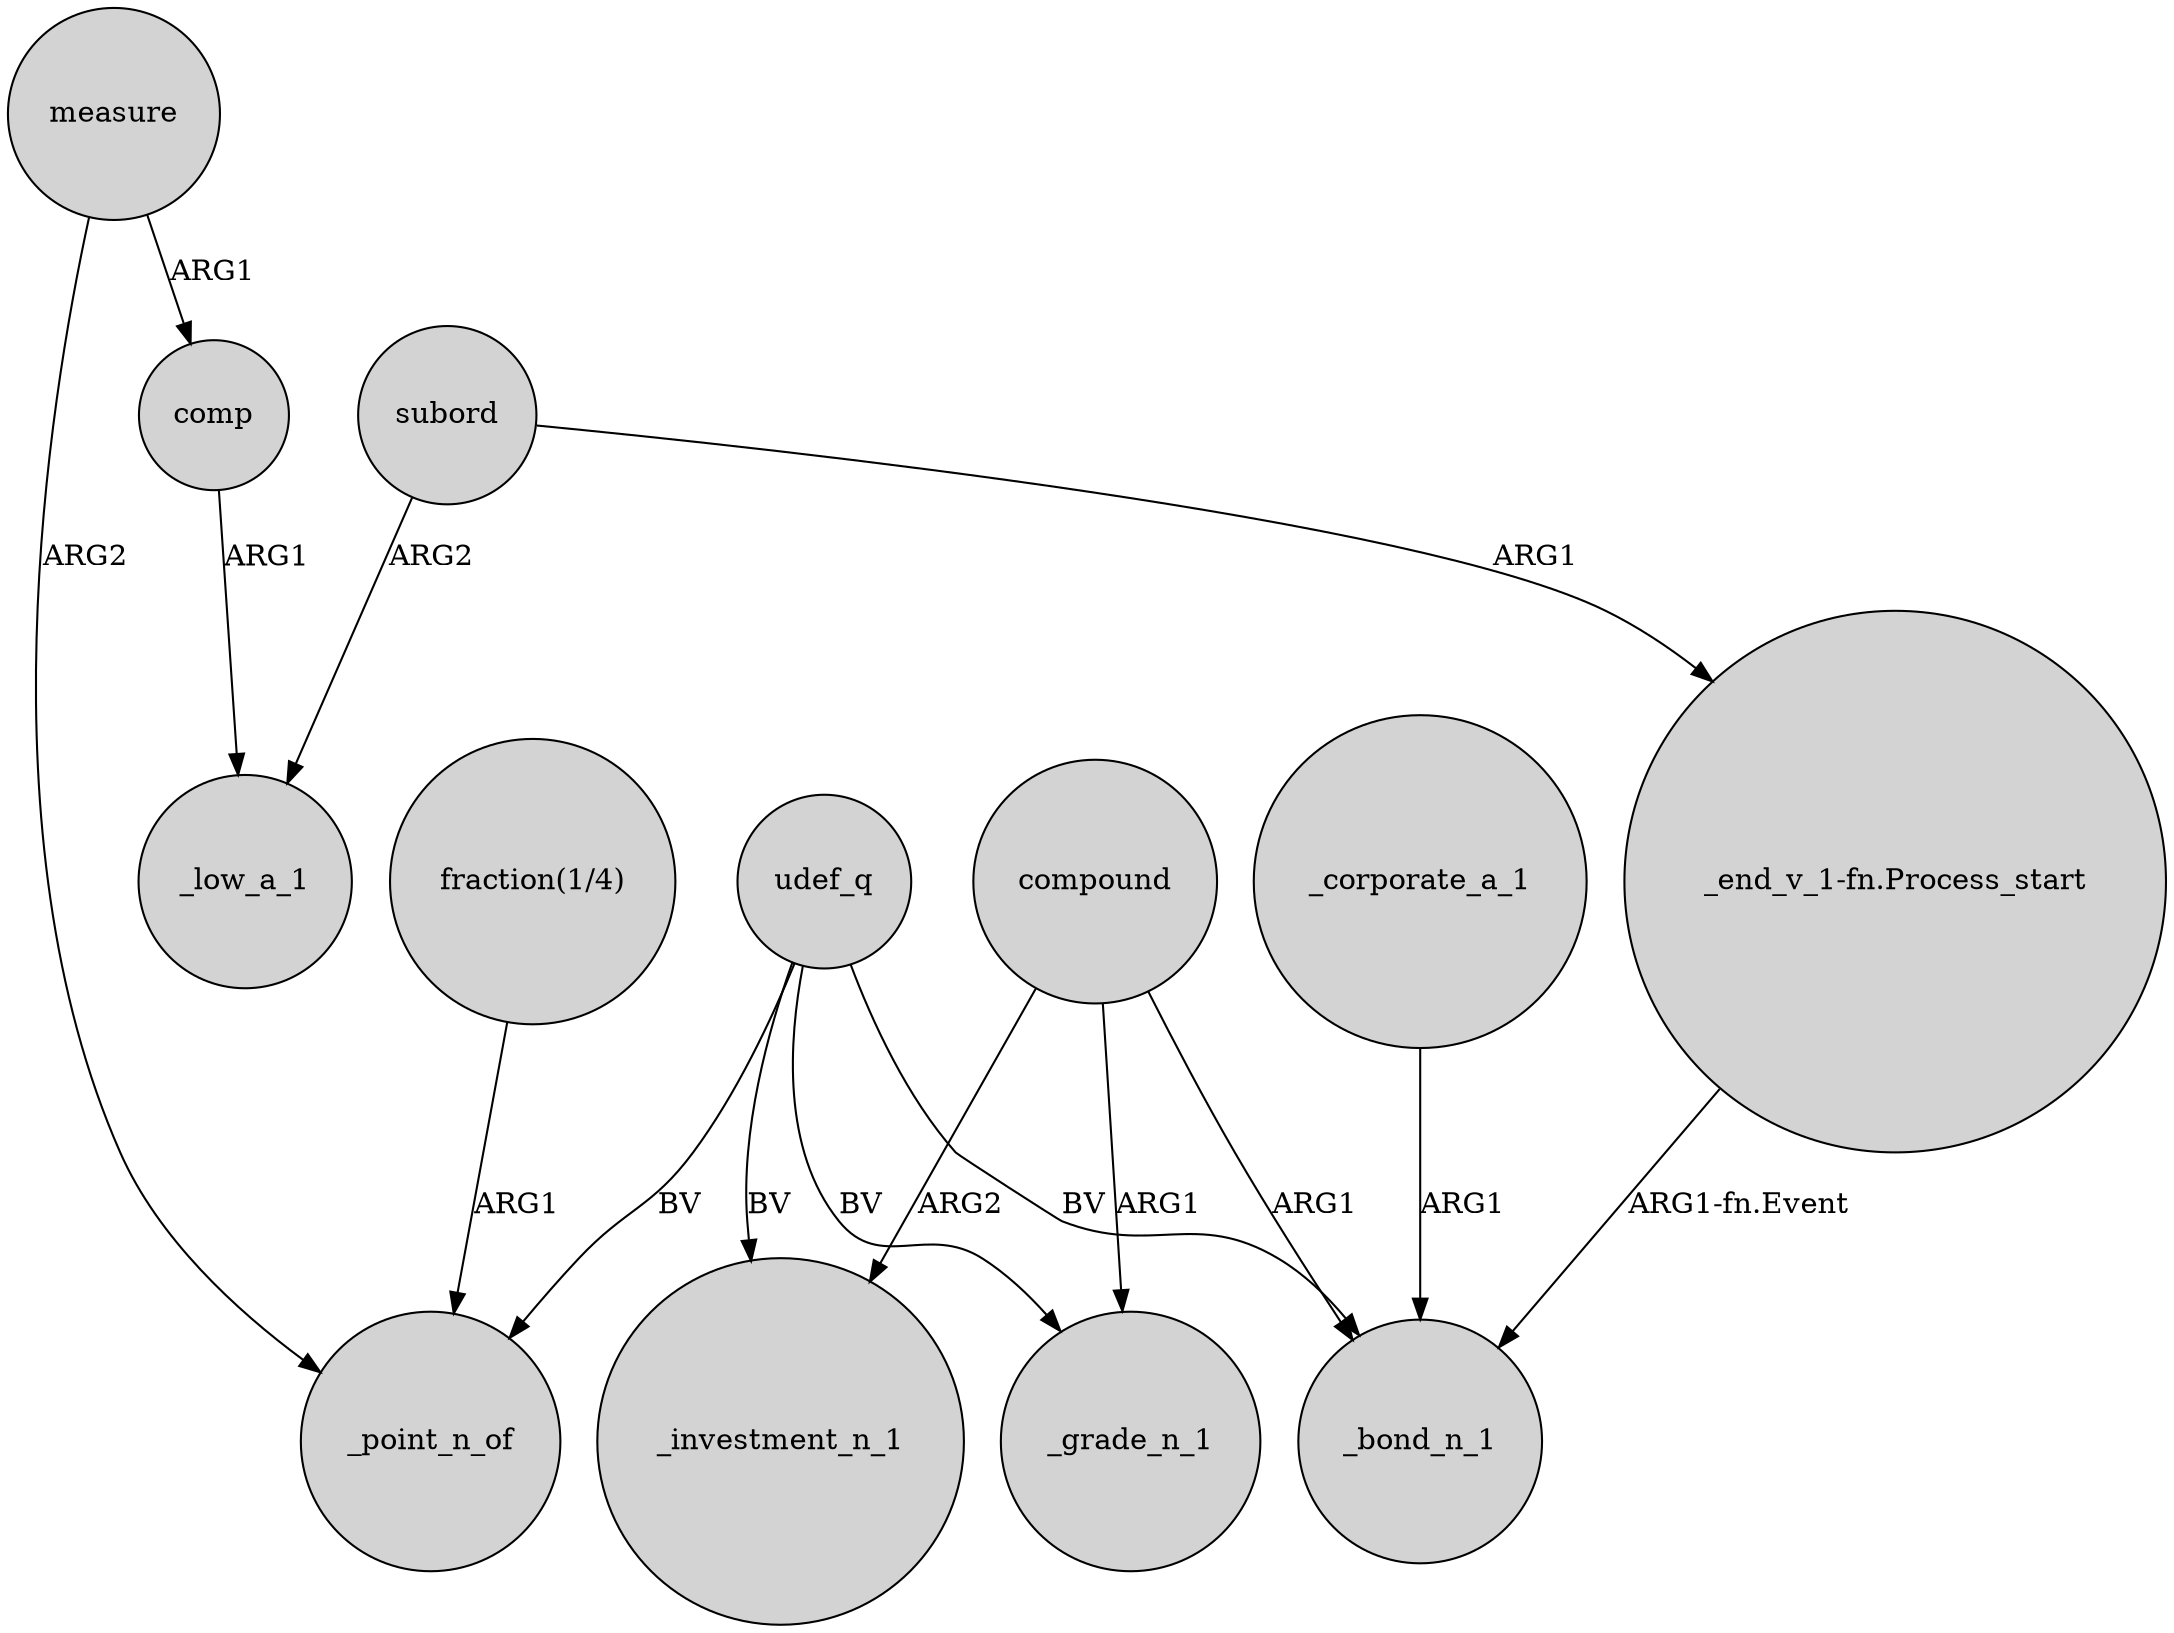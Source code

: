 digraph {
	node [shape=circle style=filled]
	subord -> _low_a_1 [label=ARG2]
	subord -> "_end_v_1-fn.Process_start" [label=ARG1]
	compound -> _grade_n_1 [label=ARG1]
	_corporate_a_1 -> _bond_n_1 [label=ARG1]
	comp -> _low_a_1 [label=ARG1]
	"_end_v_1-fn.Process_start" -> _bond_n_1 [label="ARG1-fn.Event"]
	udef_q -> _bond_n_1 [label=BV]
	measure -> _point_n_of [label=ARG2]
	udef_q -> _point_n_of [label=BV]
	"fraction(1/4)" -> _point_n_of [label=ARG1]
	compound -> _investment_n_1 [label=ARG2]
	udef_q -> _grade_n_1 [label=BV]
	udef_q -> _investment_n_1 [label=BV]
	compound -> _bond_n_1 [label=ARG1]
	measure -> comp [label=ARG1]
}
